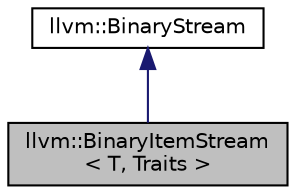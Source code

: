 digraph "llvm::BinaryItemStream&lt; T, Traits &gt;"
{
 // LATEX_PDF_SIZE
  bgcolor="transparent";
  edge [fontname="Helvetica",fontsize="10",labelfontname="Helvetica",labelfontsize="10"];
  node [fontname="Helvetica",fontsize="10",shape="box"];
  Node1 [label="llvm::BinaryItemStream\l\< T, Traits \>",height=0.2,width=0.4,color="black", fillcolor="grey75", style="filled", fontcolor="black",tooltip="BinaryItemStream represents a sequence of objects stored in some kind of external container but for w..."];
  Node2 -> Node1 [dir="back",color="midnightblue",fontsize="10",style="solid",fontname="Helvetica"];
  Node2 [label="llvm::BinaryStream",height=0.2,width=0.4,color="black",URL="$classllvm_1_1BinaryStream.html",tooltip="An interface for accessing data in a stream-like format, but which discourages copying."];
}
